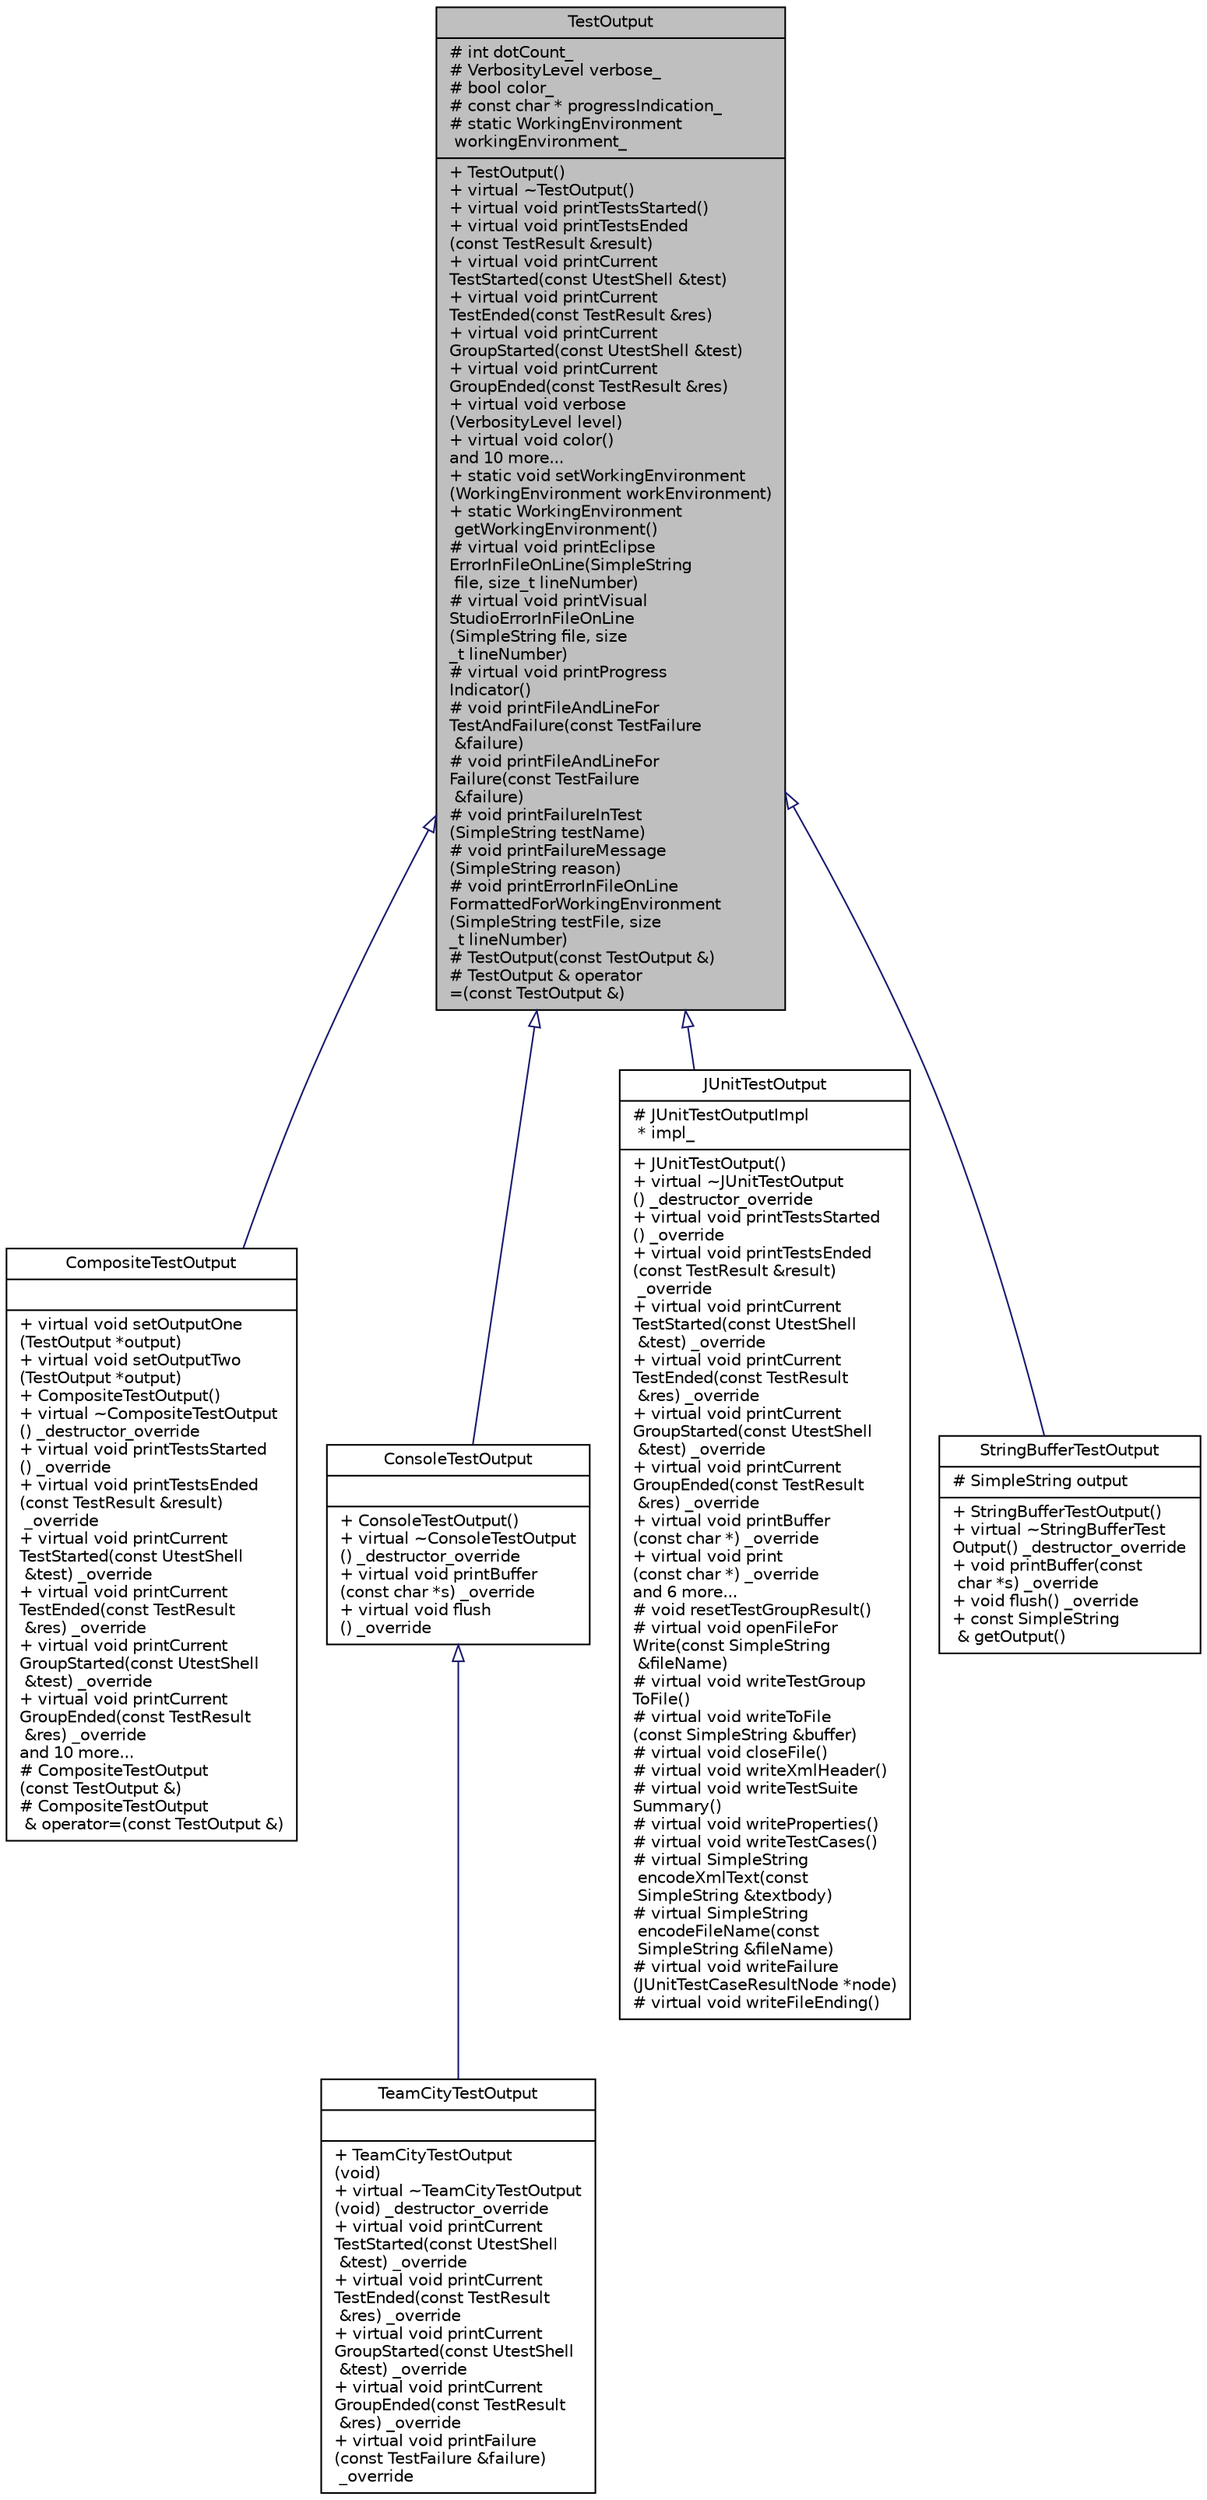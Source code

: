 digraph "TestOutput"
{
 // LATEX_PDF_SIZE
  edge [fontname="Helvetica",fontsize="10",labelfontname="Helvetica",labelfontsize="10"];
  node [fontname="Helvetica",fontsize="10",shape=record];
  Node1 [label="{TestOutput\n|# int dotCount_\l# VerbosityLevel verbose_\l# bool color_\l# const char * progressIndication_\l# static WorkingEnvironment\l workingEnvironment_\l|+  TestOutput()\l+ virtual ~TestOutput()\l+ virtual void printTestsStarted()\l+ virtual void printTestsEnded\l(const TestResult &result)\l+ virtual void printCurrent\lTestStarted(const UtestShell &test)\l+ virtual void printCurrent\lTestEnded(const TestResult &res)\l+ virtual void printCurrent\lGroupStarted(const UtestShell &test)\l+ virtual void printCurrent\lGroupEnded(const TestResult &res)\l+ virtual void verbose\l(VerbosityLevel level)\l+ virtual void color()\land 10 more...\l+ static void setWorkingEnvironment\l(WorkingEnvironment workEnvironment)\l+ static WorkingEnvironment\l getWorkingEnvironment()\l# virtual void printEclipse\lErrorInFileOnLine(SimpleString\l file, size_t lineNumber)\l# virtual void printVisual\lStudioErrorInFileOnLine\l(SimpleString file, size\l_t lineNumber)\l# virtual void printProgress\lIndicator()\l# void printFileAndLineFor\lTestAndFailure(const TestFailure\l &failure)\l# void printFileAndLineFor\lFailure(const TestFailure\l &failure)\l# void printFailureInTest\l(SimpleString testName)\l# void printFailureMessage\l(SimpleString reason)\l# void printErrorInFileOnLine\lFormattedForWorkingEnvironment\l(SimpleString testFile, size\l_t lineNumber)\l#  TestOutput(const TestOutput &)\l# TestOutput & operator\l=(const TestOutput &)\l}",height=0.2,width=0.4,color="black", fillcolor="grey75", style="filled", fontcolor="black",tooltip=" "];
  Node1 -> Node2 [dir="back",color="midnightblue",fontsize="10",style="solid",arrowtail="onormal",fontname="Helvetica"];
  Node2 [label="{CompositeTestOutput\n||+ virtual void setOutputOne\l(TestOutput *output)\l+ virtual void setOutputTwo\l(TestOutput *output)\l+  CompositeTestOutput()\l+ virtual ~CompositeTestOutput\l() _destructor_override\l+ virtual void printTestsStarted\l() _override\l+ virtual void printTestsEnded\l(const TestResult &result)\l _override\l+ virtual void printCurrent\lTestStarted(const UtestShell\l &test) _override\l+ virtual void printCurrent\lTestEnded(const TestResult\l &res) _override\l+ virtual void printCurrent\lGroupStarted(const UtestShell\l &test) _override\l+ virtual void printCurrent\lGroupEnded(const TestResult\l &res) _override\land 10 more...\l#  CompositeTestOutput\l(const TestOutput &)\l# CompositeTestOutput\l & operator=(const TestOutput &)\l}",height=0.2,width=0.4,color="black", fillcolor="white", style="filled",URL="$class_composite_test_output.html",tooltip=" "];
  Node1 -> Node3 [dir="back",color="midnightblue",fontsize="10",style="solid",arrowtail="onormal",fontname="Helvetica"];
  Node3 [label="{ConsoleTestOutput\n||+  ConsoleTestOutput()\l+ virtual ~ConsoleTestOutput\l() _destructor_override\l+ virtual void printBuffer\l(const char *s) _override\l+ virtual void flush\l() _override\l}",height=0.2,width=0.4,color="black", fillcolor="white", style="filled",URL="$class_console_test_output.html",tooltip=" "];
  Node3 -> Node4 [dir="back",color="midnightblue",fontsize="10",style="solid",arrowtail="onormal",fontname="Helvetica"];
  Node4 [label="{TeamCityTestOutput\n||+  TeamCityTestOutput\l(void)\l+ virtual ~TeamCityTestOutput\l(void) _destructor_override\l+ virtual void printCurrent\lTestStarted(const UtestShell\l &test) _override\l+ virtual void printCurrent\lTestEnded(const TestResult\l &res) _override\l+ virtual void printCurrent\lGroupStarted(const UtestShell\l &test) _override\l+ virtual void printCurrent\lGroupEnded(const TestResult\l &res) _override\l+ virtual void printFailure\l(const TestFailure &failure)\l _override\l}",height=0.2,width=0.4,color="black", fillcolor="white", style="filled",URL="$class_team_city_test_output.html",tooltip=" "];
  Node1 -> Node5 [dir="back",color="midnightblue",fontsize="10",style="solid",arrowtail="onormal",fontname="Helvetica"];
  Node5 [label="{JUnitTestOutput\n|# JUnitTestOutputImpl\l * impl_\l|+  JUnitTestOutput()\l+ virtual ~JUnitTestOutput\l() _destructor_override\l+ virtual void printTestsStarted\l() _override\l+ virtual void printTestsEnded\l(const TestResult &result)\l _override\l+ virtual void printCurrent\lTestStarted(const UtestShell\l &test) _override\l+ virtual void printCurrent\lTestEnded(const TestResult\l &res) _override\l+ virtual void printCurrent\lGroupStarted(const UtestShell\l &test) _override\l+ virtual void printCurrent\lGroupEnded(const TestResult\l &res) _override\l+ virtual void printBuffer\l(const char *) _override\l+ virtual void print\l(const char *) _override\land 6 more...\l# void resetTestGroupResult()\l# virtual void openFileFor\lWrite(const SimpleString\l &fileName)\l# virtual void writeTestGroup\lToFile()\l# virtual void writeToFile\l(const SimpleString &buffer)\l# virtual void closeFile()\l# virtual void writeXmlHeader()\l# virtual void writeTestSuite\lSummary()\l# virtual void writeProperties()\l# virtual void writeTestCases()\l# virtual SimpleString\l encodeXmlText(const\l SimpleString &textbody)\l# virtual SimpleString\l encodeFileName(const\l SimpleString &fileName)\l# virtual void writeFailure\l(JUnitTestCaseResultNode *node)\l# virtual void writeFileEnding()\l}",height=0.2,width=0.4,color="black", fillcolor="white", style="filled",URL="$class_j_unit_test_output.html",tooltip=" "];
  Node1 -> Node6 [dir="back",color="midnightblue",fontsize="10",style="solid",arrowtail="onormal",fontname="Helvetica"];
  Node6 [label="{StringBufferTestOutput\n|# SimpleString output\l|+  StringBufferTestOutput()\l+ virtual ~StringBufferTest\lOutput() _destructor_override\l+ void printBuffer(const\l char *s) _override\l+ void flush() _override\l+ const SimpleString\l & getOutput()\l}",height=0.2,width=0.4,color="black", fillcolor="white", style="filled",URL="$class_string_buffer_test_output.html",tooltip=" "];
}
